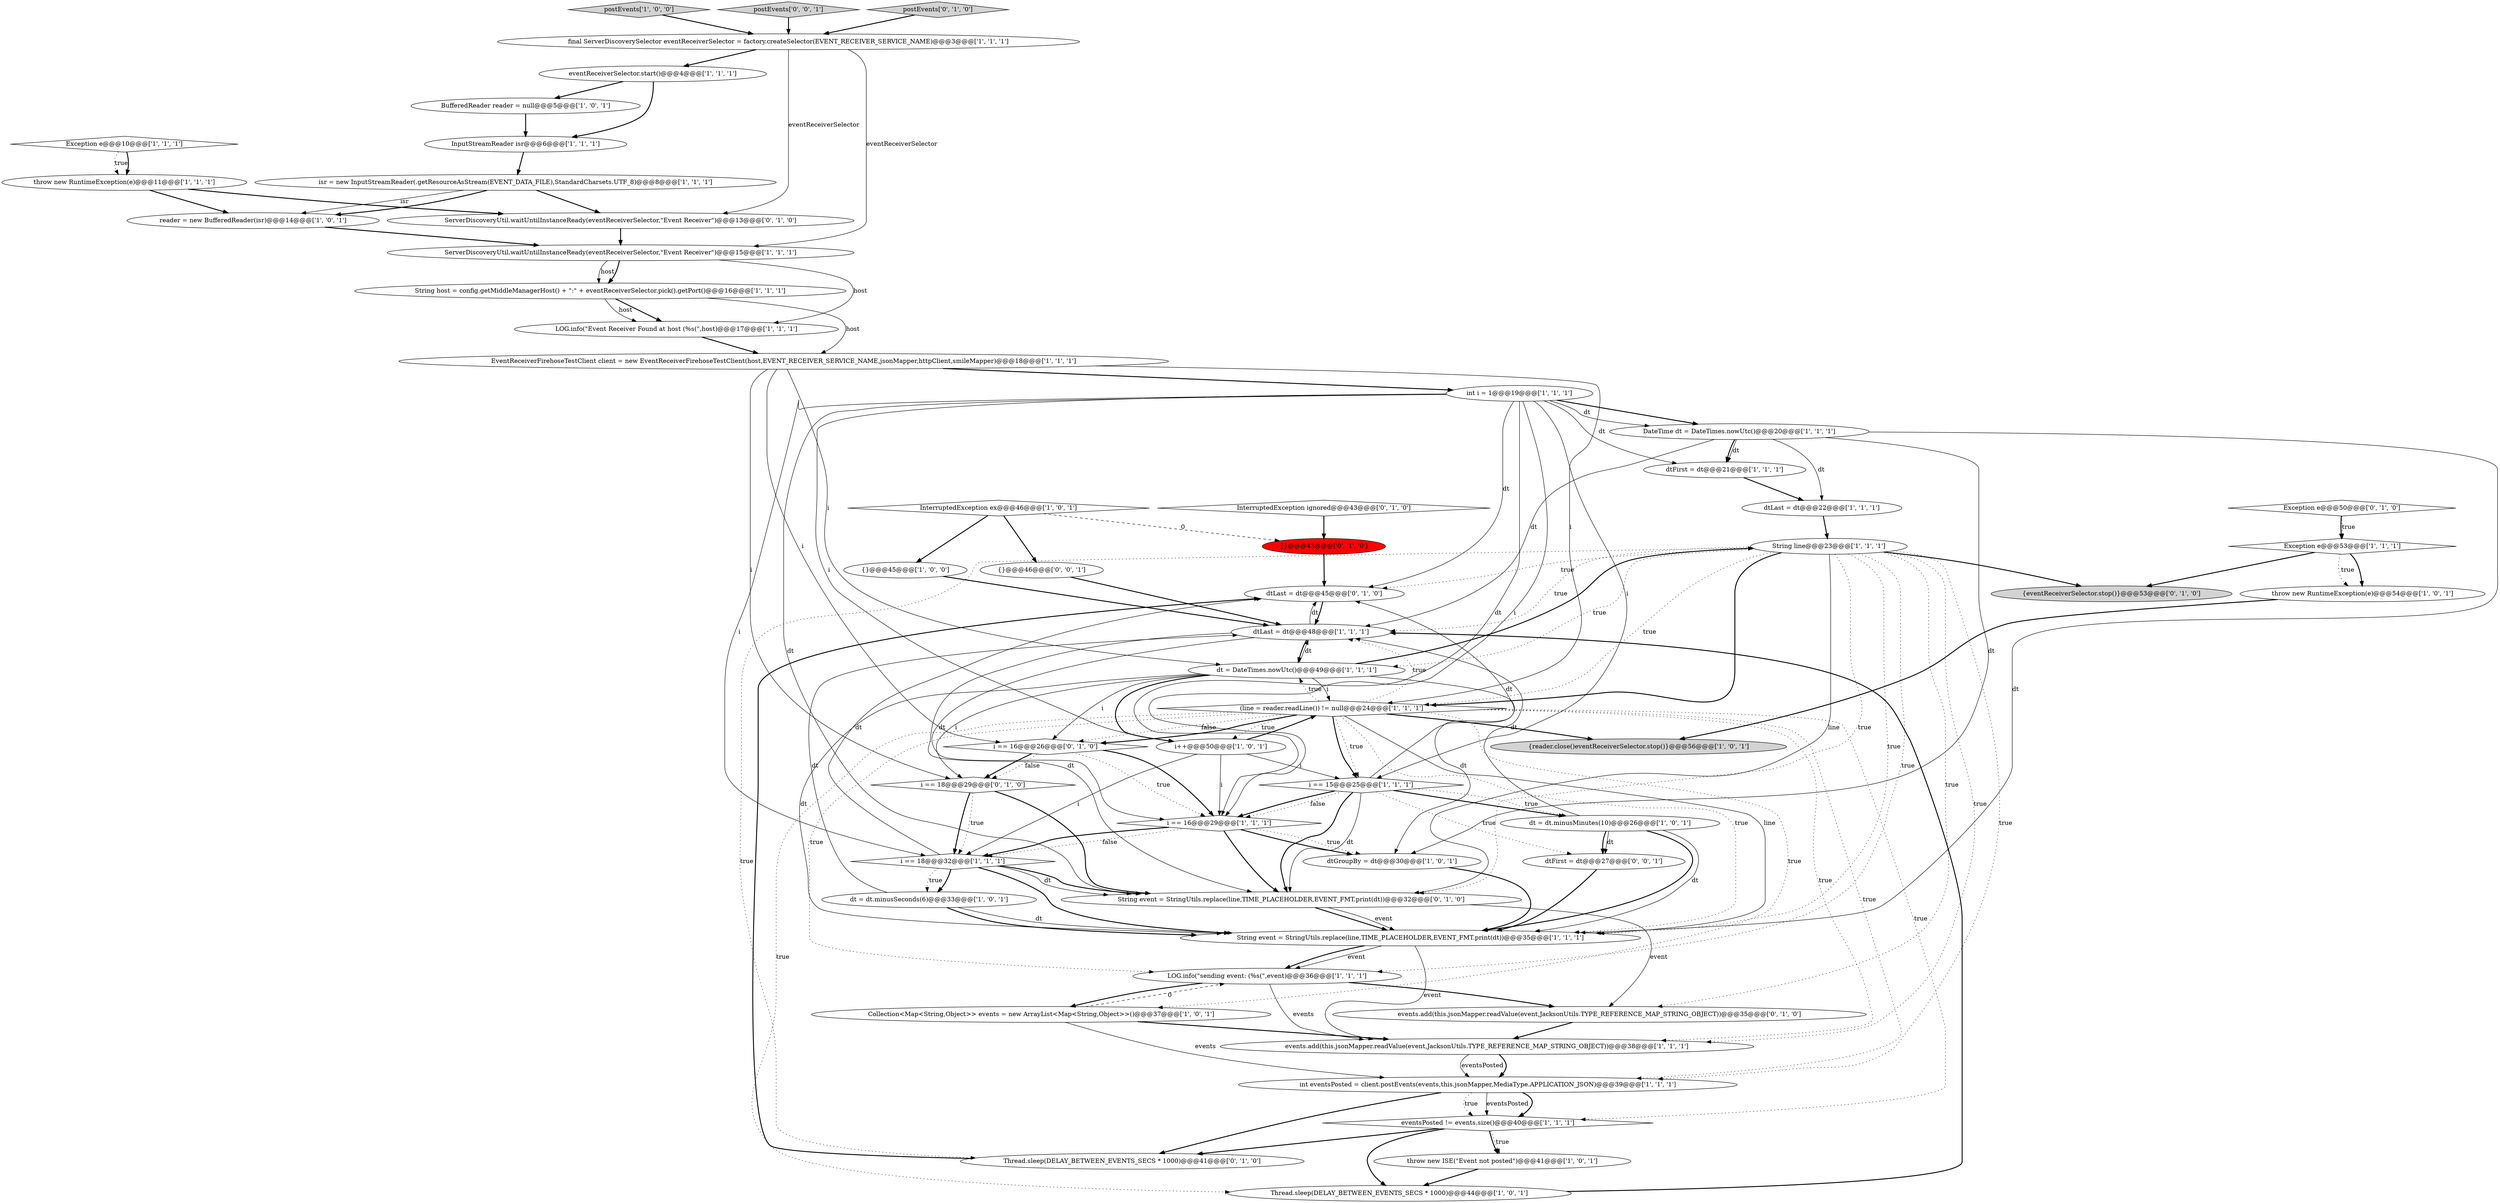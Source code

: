 digraph {
40 [style = filled, label = "dtLast = dt@@@22@@@['1', '1', '1']", fillcolor = white, shape = ellipse image = "AAA0AAABBB1BBB"];
18 [style = filled, label = "LOG.info(\"Event Receiver Found at host (%s(\",host)@@@17@@@['1', '1', '1']", fillcolor = white, shape = ellipse image = "AAA0AAABBB1BBB"];
12 [style = filled, label = "Thread.sleep(DELAY_BETWEEN_EVENTS_SECS * 1000)@@@44@@@['1', '0', '1']", fillcolor = white, shape = ellipse image = "AAA0AAABBB1BBB"];
51 [style = filled, label = "dtLast = dt@@@45@@@['0', '1', '0']", fillcolor = white, shape = ellipse image = "AAA0AAABBB2BBB"];
16 [style = filled, label = "reader = new BufferedReader(isr)@@@14@@@['1', '0', '1']", fillcolor = white, shape = ellipse image = "AAA0AAABBB1BBB"];
34 [style = filled, label = "dtLast = dt@@@48@@@['1', '1', '1']", fillcolor = white, shape = ellipse image = "AAA0AAABBB1BBB"];
49 [style = filled, label = "Thread.sleep(DELAY_BETWEEN_EVENTS_SECS * 1000)@@@41@@@['0', '1', '0']", fillcolor = white, shape = ellipse image = "AAA0AAABBB2BBB"];
14 [style = filled, label = "eventReceiverSelector.start()@@@4@@@['1', '1', '1']", fillcolor = white, shape = ellipse image = "AAA0AAABBB1BBB"];
23 [style = filled, label = "throw new ISE(\"Event not posted\")@@@41@@@['1', '0', '1']", fillcolor = white, shape = ellipse image = "AAA0AAABBB1BBB"];
29 [style = filled, label = "EventReceiverFirehoseTestClient client = new EventReceiverFirehoseTestClient(host,EVENT_RECEIVER_SERVICE_NAME,jsonMapper,httpClient,smileMapper)@@@18@@@['1', '1', '1']", fillcolor = white, shape = ellipse image = "AAA0AAABBB1BBB"];
9 [style = filled, label = "{}@@@45@@@['1', '0', '0']", fillcolor = white, shape = ellipse image = "AAA0AAABBB1BBB"];
33 [style = filled, label = "int i = 1@@@19@@@['1', '1', '1']", fillcolor = white, shape = ellipse image = "AAA0AAABBB1BBB"];
44 [style = filled, label = "{}@@@43@@@['0', '1', '0']", fillcolor = red, shape = ellipse image = "AAA1AAABBB2BBB"];
6 [style = filled, label = "Collection<Map<String,Object>> events = new ArrayList<Map<String,Object>>()@@@37@@@['1', '0', '1']", fillcolor = white, shape = ellipse image = "AAA0AAABBB1BBB"];
21 [style = filled, label = "LOG.info(\"sending event: (%s(\",event)@@@36@@@['1', '1', '1']", fillcolor = white, shape = ellipse image = "AAA0AAABBB1BBB"];
10 [style = filled, label = "dt = dt.minusMinutes(10)@@@26@@@['1', '0', '1']", fillcolor = white, shape = ellipse image = "AAA0AAABBB1BBB"];
13 [style = filled, label = "InterruptedException ex@@@46@@@['1', '0', '1']", fillcolor = white, shape = diamond image = "AAA0AAABBB1BBB"];
45 [style = filled, label = "i == 18@@@29@@@['0', '1', '0']", fillcolor = white, shape = diamond image = "AAA0AAABBB2BBB"];
15 [style = filled, label = "BufferedReader reader = null@@@5@@@['1', '0', '1']", fillcolor = white, shape = ellipse image = "AAA0AAABBB1BBB"];
26 [style = filled, label = "Exception e@@@10@@@['1', '1', '1']", fillcolor = white, shape = diamond image = "AAA0AAABBB1BBB"];
35 [style = filled, label = "i == 18@@@32@@@['1', '1', '1']", fillcolor = white, shape = diamond image = "AAA0AAABBB1BBB"];
53 [style = filled, label = "{}@@@46@@@['0', '0', '1']", fillcolor = white, shape = ellipse image = "AAA0AAABBB3BBB"];
31 [style = filled, label = "postEvents['1', '0', '0']", fillcolor = lightgray, shape = diamond image = "AAA0AAABBB1BBB"];
2 [style = filled, label = "String event = StringUtils.replace(line,TIME_PLACEHOLDER,EVENT_FMT.print(dt))@@@35@@@['1', '1', '1']", fillcolor = white, shape = ellipse image = "AAA0AAABBB1BBB"];
27 [style = filled, label = "String host = config.getMiddleManagerHost() + \":\" + eventReceiverSelector.pick().getPort()@@@16@@@['1', '1', '1']", fillcolor = white, shape = ellipse image = "AAA0AAABBB1BBB"];
50 [style = filled, label = "i == 16@@@26@@@['0', '1', '0']", fillcolor = white, shape = diamond image = "AAA0AAABBB2BBB"];
48 [style = filled, label = "Exception e@@@50@@@['0', '1', '0']", fillcolor = white, shape = diamond image = "AAA0AAABBB2BBB"];
19 [style = filled, label = "InputStreamReader isr@@@6@@@['1', '1', '1']", fillcolor = white, shape = ellipse image = "AAA0AAABBB1BBB"];
38 [style = filled, label = "int eventsPosted = client.postEvents(events,this.jsonMapper,MediaType.APPLICATION_JSON)@@@39@@@['1', '1', '1']", fillcolor = white, shape = ellipse image = "AAA0AAABBB1BBB"];
4 [style = filled, label = "DateTime dt = DateTimes.nowUtc()@@@20@@@['1', '1', '1']", fillcolor = white, shape = ellipse image = "AAA0AAABBB1BBB"];
52 [style = filled, label = "events.add(this.jsonMapper.readValue(event,JacksonUtils.TYPE_REFERENCE_MAP_STRING_OBJECT))@@@35@@@['0', '1', '0']", fillcolor = white, shape = ellipse image = "AAA0AAABBB2BBB"];
17 [style = filled, label = "i == 16@@@29@@@['1', '1', '1']", fillcolor = white, shape = diamond image = "AAA0AAABBB1BBB"];
11 [style = filled, label = "(line = reader.readLine()) != null@@@24@@@['1', '1', '1']", fillcolor = white, shape = diamond image = "AAA0AAABBB1BBB"];
42 [style = filled, label = "String event = StringUtils.replace(line,TIME_PLACEHOLDER,EVENT_FMT.print(dt))@@@32@@@['0', '1', '0']", fillcolor = white, shape = ellipse image = "AAA0AAABBB2BBB"];
43 [style = filled, label = "InterruptedException ignored@@@43@@@['0', '1', '0']", fillcolor = white, shape = diamond image = "AAA0AAABBB2BBB"];
8 [style = filled, label = "String line@@@23@@@['1', '1', '1']", fillcolor = white, shape = ellipse image = "AAA0AAABBB1BBB"];
55 [style = filled, label = "postEvents['0', '0', '1']", fillcolor = lightgray, shape = diamond image = "AAA0AAABBB3BBB"];
20 [style = filled, label = "i++@@@50@@@['1', '0', '1']", fillcolor = white, shape = ellipse image = "AAA0AAABBB1BBB"];
37 [style = filled, label = "dt = dt.minusSeconds(6)@@@33@@@['1', '0', '1']", fillcolor = white, shape = ellipse image = "AAA0AAABBB1BBB"];
0 [style = filled, label = "dtFirst = dt@@@21@@@['1', '1', '1']", fillcolor = white, shape = ellipse image = "AAA0AAABBB1BBB"];
32 [style = filled, label = "isr = new InputStreamReader(.getResourceAsStream(EVENT_DATA_FILE),StandardCharsets.UTF_8)@@@8@@@['1', '1', '1']", fillcolor = white, shape = ellipse image = "AAA0AAABBB1BBB"];
22 [style = filled, label = "events.add(this.jsonMapper.readValue(event,JacksonUtils.TYPE_REFERENCE_MAP_STRING_OBJECT))@@@38@@@['1', '1', '1']", fillcolor = white, shape = ellipse image = "AAA0AAABBB1BBB"];
39 [style = filled, label = "ServerDiscoveryUtil.waitUntilInstanceReady(eventReceiverSelector,\"Event Receiver\")@@@15@@@['1', '1', '1']", fillcolor = white, shape = ellipse image = "AAA0AAABBB1BBB"];
46 [style = filled, label = "postEvents['0', '1', '0']", fillcolor = lightgray, shape = diamond image = "AAA0AAABBB2BBB"];
7 [style = filled, label = "eventsPosted != events.size()@@@40@@@['1', '1', '1']", fillcolor = white, shape = diamond image = "AAA0AAABBB1BBB"];
30 [style = filled, label = "throw new RuntimeException(e)@@@11@@@['1', '1', '1']", fillcolor = white, shape = ellipse image = "AAA0AAABBB1BBB"];
5 [style = filled, label = "throw new RuntimeException(e)@@@54@@@['1', '0', '1']", fillcolor = white, shape = ellipse image = "AAA0AAABBB1BBB"];
25 [style = filled, label = "final ServerDiscoverySelector eventReceiverSelector = factory.createSelector(EVENT_RECEIVER_SERVICE_NAME)@@@3@@@['1', '1', '1']", fillcolor = white, shape = ellipse image = "AAA0AAABBB1BBB"];
28 [style = filled, label = "dt = DateTimes.nowUtc()@@@49@@@['1', '1', '1']", fillcolor = white, shape = ellipse image = "AAA0AAABBB1BBB"];
47 [style = filled, label = "ServerDiscoveryUtil.waitUntilInstanceReady(eventReceiverSelector,\"Event Receiver\")@@@13@@@['0', '1', '0']", fillcolor = white, shape = ellipse image = "AAA0AAABBB2BBB"];
54 [style = filled, label = "dtFirst = dt@@@27@@@['0', '0', '1']", fillcolor = white, shape = ellipse image = "AAA0AAABBB3BBB"];
24 [style = filled, label = "dtGroupBy = dt@@@30@@@['1', '0', '1']", fillcolor = white, shape = ellipse image = "AAA0AAABBB1BBB"];
36 [style = filled, label = "{reader.close()eventReceiverSelector.stop()}@@@56@@@['1', '0', '1']", fillcolor = lightgray, shape = ellipse image = "AAA0AAABBB1BBB"];
3 [style = filled, label = "Exception e@@@53@@@['1', '1', '1']", fillcolor = white, shape = diamond image = "AAA0AAABBB1BBB"];
1 [style = filled, label = "i == 15@@@25@@@['1', '1', '1']", fillcolor = white, shape = diamond image = "AAA0AAABBB1BBB"];
41 [style = filled, label = "{eventReceiverSelector.stop()}@@@53@@@['0', '1', '0']", fillcolor = lightgray, shape = ellipse image = "AAA0AAABBB2BBB"];
20->35 [style = solid, label="i"];
8->28 [style = dotted, label="true"];
48->3 [style = bold, label=""];
46->25 [style = bold, label=""];
28->20 [style = bold, label=""];
6->22 [style = bold, label=""];
11->1 [style = dotted, label="true"];
10->54 [style = bold, label=""];
11->12 [style = dotted, label="true"];
49->51 [style = bold, label=""];
25->14 [style = bold, label=""];
21->52 [style = bold, label=""];
28->50 [style = solid, label="i"];
7->49 [style = bold, label=""];
11->36 [style = bold, label=""];
20->17 [style = solid, label="i"];
44->51 [style = bold, label=""];
29->11 [style = solid, label="i"];
11->34 [style = dotted, label="true"];
3->5 [style = bold, label=""];
11->2 [style = dotted, label="true"];
37->34 [style = solid, label="dt"];
8->52 [style = dotted, label="true"];
38->49 [style = bold, label=""];
53->34 [style = bold, label=""];
35->37 [style = bold, label=""];
28->34 [style = solid, label="dt"];
38->7 [style = bold, label=""];
26->30 [style = dotted, label="true"];
38->7 [style = dotted, label="true"];
1->54 [style = dotted, label="true"];
33->42 [style = solid, label="dt"];
38->7 [style = solid, label="eventsPosted"];
50->45 [style = bold, label=""];
20->1 [style = solid, label="i"];
8->22 [style = dotted, label="true"];
45->42 [style = bold, label=""];
37->2 [style = solid, label="dt"];
33->17 [style = solid, label="dt"];
11->28 [style = dotted, label="true"];
28->2 [style = solid, label="dt"];
0->40 [style = bold, label=""];
23->12 [style = bold, label=""];
35->37 [style = dotted, label="true"];
8->11 [style = bold, label=""];
5->36 [style = bold, label=""];
45->35 [style = bold, label=""];
43->44 [style = bold, label=""];
8->42 [style = solid, label="line"];
35->51 [style = solid, label="dt"];
8->38 [style = dotted, label="true"];
17->35 [style = bold, label=""];
11->7 [style = dotted, label="true"];
4->40 [style = solid, label="dt"];
1->51 [style = solid, label="dt"];
33->4 [style = solid, label="dt"];
42->2 [style = bold, label=""];
4->0 [style = solid, label="dt"];
1->42 [style = bold, label=""];
42->2 [style = solid, label="event"];
34->51 [style = solid, label="dt"];
47->39 [style = bold, label=""];
17->42 [style = bold, label=""];
8->34 [style = dotted, label="true"];
1->17 [style = bold, label=""];
4->0 [style = bold, label=""];
28->11 [style = solid, label="i"];
13->44 [style = dashed, label="0"];
22->38 [style = bold, label=""];
55->25 [style = bold, label=""];
3->5 [style = dotted, label="true"];
7->23 [style = dotted, label="true"];
33->35 [style = solid, label="i"];
2->21 [style = bold, label=""];
54->2 [style = bold, label=""];
7->23 [style = bold, label=""];
29->45 [style = solid, label="i"];
2->21 [style = solid, label="event"];
25->39 [style = solid, label="eventReceiverSelector"];
16->39 [style = bold, label=""];
14->15 [style = bold, label=""];
10->2 [style = bold, label=""];
30->47 [style = bold, label=""];
33->20 [style = solid, label="i"];
33->17 [style = solid, label="i"];
29->50 [style = solid, label="i"];
11->2 [style = solid, label="line"];
39->27 [style = solid, label="host"];
11->38 [style = dotted, label="true"];
27->18 [style = bold, label=""];
34->17 [style = solid, label="dt"];
31->25 [style = bold, label=""];
1->10 [style = dotted, label="true"];
8->41 [style = bold, label=""];
2->22 [style = solid, label="event"];
8->21 [style = dotted, label="true"];
1->42 [style = solid, label="dt"];
35->42 [style = bold, label=""];
8->2 [style = dotted, label="true"];
28->24 [style = solid, label="dt"];
50->17 [style = bold, label=""];
33->4 [style = bold, label=""];
35->2 [style = bold, label=""];
8->42 [style = dotted, label="true"];
11->50 [style = dotted, label="false"];
33->0 [style = solid, label="dt"];
14->19 [style = bold, label=""];
8->51 [style = dotted, label="true"];
32->16 [style = bold, label=""];
15->19 [style = bold, label=""];
52->22 [style = bold, label=""];
4->2 [style = solid, label="dt"];
25->47 [style = solid, label="eventReceiverSelector"];
6->38 [style = solid, label="events"];
17->35 [style = dotted, label="false"];
34->28 [style = bold, label=""];
11->20 [style = dotted, label="true"];
19->32 [style = bold, label=""];
10->2 [style = solid, label="dt"];
33->1 [style = solid, label="i"];
10->34 [style = solid, label="dt"];
11->6 [style = dotted, label="true"];
50->45 [style = dotted, label="false"];
3->41 [style = bold, label=""];
28->8 [style = bold, label=""];
8->11 [style = dotted, label="true"];
11->50 [style = bold, label=""];
4->34 [style = solid, label="dt"];
37->2 [style = bold, label=""];
13->9 [style = bold, label=""];
29->28 [style = solid, label="i"];
17->24 [style = dotted, label="true"];
27->18 [style = solid, label="host"];
20->11 [style = bold, label=""];
6->21 [style = dashed, label="0"];
24->2 [style = bold, label=""];
13->53 [style = bold, label=""];
21->6 [style = bold, label=""];
1->17 [style = dotted, label="false"];
11->1 [style = bold, label=""];
7->12 [style = bold, label=""];
12->34 [style = bold, label=""];
39->27 [style = bold, label=""];
48->3 [style = dotted, label="true"];
11->22 [style = dotted, label="true"];
50->17 [style = dotted, label="true"];
26->30 [style = bold, label=""];
27->29 [style = solid, label="host"];
34->42 [style = solid, label="dt"];
18->29 [style = bold, label=""];
29->33 [style = bold, label=""];
17->24 [style = bold, label=""];
28->45 [style = solid, label="i"];
32->47 [style = bold, label=""];
32->16 [style = solid, label="isr"];
21->22 [style = solid, label="events"];
45->35 [style = dotted, label="true"];
4->24 [style = solid, label="dt"];
10->54 [style = solid, label="dt"];
42->52 [style = solid, label="event"];
39->18 [style = solid, label="host"];
22->38 [style = solid, label="eventsPosted"];
51->34 [style = bold, label=""];
11->21 [style = dotted, label="true"];
30->16 [style = bold, label=""];
1->10 [style = bold, label=""];
33->51 [style = solid, label="dt"];
35->42 [style = solid, label="dt"];
40->8 [style = bold, label=""];
8->49 [style = dotted, label="true"];
9->34 [style = bold, label=""];
}
